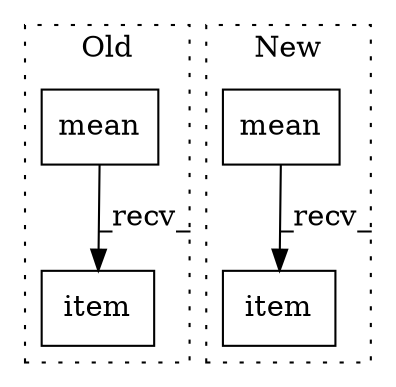 digraph G {
subgraph cluster0 {
1 [label="mean" a="32" s="2026" l="6" shape="box"];
4 [label="item" a="32" s="2033" l="6" shape="box"];
label = "Old";
style="dotted";
}
subgraph cluster1 {
2 [label="item" a="32" s="2159" l="6" shape="box"];
3 [label="mean" a="32" s="1973,1984" l="5,1" shape="box"];
label = "New";
style="dotted";
}
1 -> 4 [label="_recv_"];
3 -> 2 [label="_recv_"];
}
